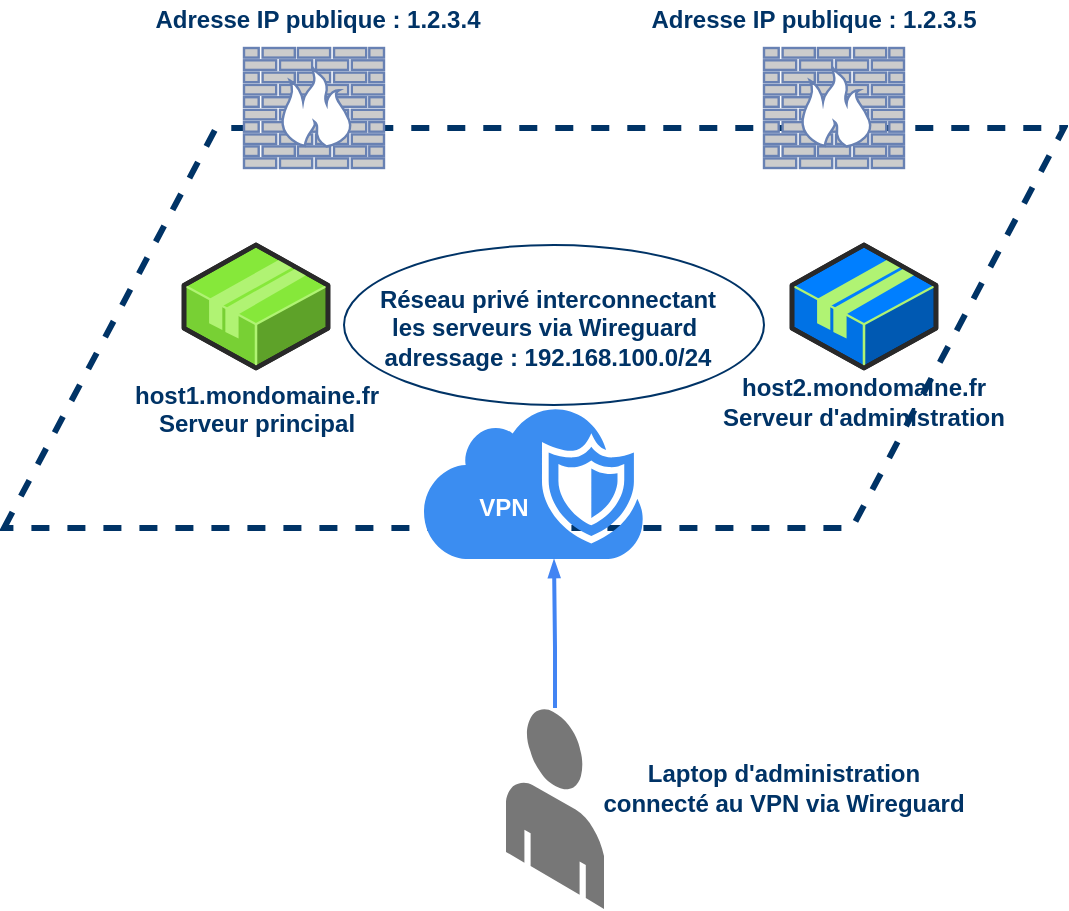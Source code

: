 <mxfile version="13.5.8" type="github">
  <diagram id="lejjNn5GJbrfdVNx11HZ" name="Page-1">
    <mxGraphModel dx="868" dy="463" grid="1" gridSize="10" guides="1" tooltips="1" connect="1" arrows="1" fold="1" page="1" pageScale="1" pageWidth="827" pageHeight="1169" math="0" shadow="0">
      <root>
        <mxCell id="0" />
        <mxCell id="1" parent="0" />
        <mxCell id="E_-bmu4fmeF-Qz2Fk6lD-6" value="" style="shape=parallelogram;perimeter=parallelogramPerimeter;whiteSpace=wrap;html=1;shadow=0;strokeWidth=3;dashed=1;strokeColor=#003366;" parent="1" vertex="1">
          <mxGeometry x="320" y="350" width="530" height="200" as="geometry" />
        </mxCell>
        <mxCell id="E_-bmu4fmeF-Qz2Fk6lD-3" value="&lt;b&gt;&lt;font color=&quot;#003366&quot;&gt;host1.mondomaine.fr&lt;br&gt;Serveur principal&lt;br&gt;&lt;/font&gt;&lt;/b&gt;" style="verticalLabelPosition=bottom;html=1;verticalAlign=top;strokeWidth=1;align=center;outlineConnect=0;dashed=0;outlineConnect=0;shape=mxgraph.aws3d.application2;fillColor=#86E83A;strokeColor=#B0F373;aspect=fixed;" parent="1" vertex="1">
          <mxGeometry x="410" y="408.45" width="72" height="61.55" as="geometry" />
        </mxCell>
        <mxCell id="c0aj5AkgzgIFBKRIhpNa-1" value="" style="verticalLabelPosition=bottom;html=1;verticalAlign=top;strokeWidth=1;align=center;outlineConnect=0;dashed=0;outlineConnect=0;shape=mxgraph.aws3d.application2;strokeColor=#B0F373;aspect=fixed;fillColor=#007FFF;" parent="1" vertex="1">
          <mxGeometry x="714" y="408.45" width="72" height="61.55" as="geometry" />
        </mxCell>
        <mxCell id="c0aj5AkgzgIFBKRIhpNa-4" value="&lt;br&gt;&lt;b&gt;&lt;font color=&quot;#003366&quot;&gt;&lt;b&gt;&lt;font color=&quot;#003366&quot;&gt;host2.mondomaine.fr&lt;br&gt;&lt;/font&gt;&lt;/b&gt;Serveur d&#39;administration&lt;/font&gt;&lt;/b&gt;" style="text;html=1;strokeColor=none;fillColor=none;align=center;verticalAlign=middle;whiteSpace=wrap;rounded=0;shadow=0;dashed=1;" parent="1" vertex="1">
          <mxGeometry x="650" y="470" width="200" height="20" as="geometry" />
        </mxCell>
        <mxCell id="eLec6RA0wIpfiSp1-VCb-2" value="&lt;b&gt;Adresse IP publique : 1.2.3.4&lt;/b&gt;" style="text;html=1;strokeColor=none;fillColor=none;align=center;verticalAlign=middle;whiteSpace=wrap;rounded=0;fontColor=#003366;" parent="1" vertex="1">
          <mxGeometry x="392" y="286" width="170" height="20" as="geometry" />
        </mxCell>
        <mxCell id="eLec6RA0wIpfiSp1-VCb-3" value="&lt;b&gt;Adresse IP publique : 1.2.3.5&lt;/b&gt;" style="text;html=1;strokeColor=none;fillColor=none;align=center;verticalAlign=middle;whiteSpace=wrap;rounded=0;fontColor=#003366;" parent="1" vertex="1">
          <mxGeometry x="610" y="286" width="230" height="20" as="geometry" />
        </mxCell>
        <mxCell id="eLec6RA0wIpfiSp1-VCb-14" value="" style="fontColor=#0066CC;verticalAlign=top;verticalLabelPosition=bottom;labelPosition=center;align=center;html=1;outlineConnect=0;fillColor=#CCCCCC;strokeColor=#6881B3;gradientColor=none;gradientDirection=north;strokeWidth=2;shape=mxgraph.networks.firewall;direction=east;" parent="1" vertex="1">
          <mxGeometry x="440" y="310" width="70" height="60" as="geometry" />
        </mxCell>
        <mxCell id="eLec6RA0wIpfiSp1-VCb-15" value="" style="fontColor=#0066CC;verticalAlign=top;verticalLabelPosition=bottom;labelPosition=center;align=center;html=1;outlineConnect=0;fillColor=#CCCCCC;strokeColor=#6881B3;gradientColor=none;gradientDirection=north;strokeWidth=2;shape=mxgraph.networks.firewall;" parent="1" vertex="1">
          <mxGeometry x="700" y="310" width="70" height="60" as="geometry" />
        </mxCell>
        <mxCell id="eLec6RA0wIpfiSp1-VCb-16" value="" style="html=1;aspect=fixed;strokeColor=none;shadow=0;align=center;verticalAlign=top;fillColor=#3B8DF1;shape=mxgraph.gcp2.cloud_security" parent="1" vertex="1">
          <mxGeometry x="530" y="488.45" width="110" height="77" as="geometry" />
        </mxCell>
        <mxCell id="eLec6RA0wIpfiSp1-VCb-28" value="&lt;font color=&quot;#FFFFFF&quot;&gt;&lt;b&gt;VPN&lt;/b&gt;&lt;/font&gt;" style="text;html=1;strokeColor=none;fillColor=none;align=center;verticalAlign=middle;whiteSpace=wrap;rounded=0;shadow=0;dashed=1;" parent="1" vertex="1">
          <mxGeometry x="470" y="530" width="200" height="20" as="geometry" />
        </mxCell>
        <mxCell id="eLec6RA0wIpfiSp1-VCb-30" value="" style="ellipse;whiteSpace=wrap;html=1;strokeColor=#003366;fontColor=#003366;" parent="1" vertex="1">
          <mxGeometry x="490" y="408.45" width="210" height="80" as="geometry" />
        </mxCell>
        <mxCell id="eLec6RA0wIpfiSp1-VCb-31" value="&lt;font color=&quot;#003366&quot;&gt;&lt;b&gt;Réseau privé interconnectant&lt;br&gt; les serveurs via Wireguard&amp;nbsp; adressage : 192.168.100.0/24&lt;br&gt;&lt;/b&gt;&lt;/font&gt;" style="text;html=1;strokeColor=none;fillColor=none;align=center;verticalAlign=middle;whiteSpace=wrap;rounded=0;shadow=0;dashed=1;" parent="1" vertex="1">
          <mxGeometry x="492" y="440" width="200" height="20" as="geometry" />
        </mxCell>
        <mxCell id="eLec6RA0wIpfiSp1-VCb-32" value="" style="verticalLabelPosition=bottom;html=1;verticalAlign=top;strokeWidth=1;align=center;outlineConnect=0;dashed=0;outlineConnect=0;shape=mxgraph.aws3d.end_user;strokeColor=none;fillColor=#777777;aspect=fixed;fontColor=#003366;" parent="1" vertex="1">
          <mxGeometry x="571" y="640" width="49" height="100.46" as="geometry" />
        </mxCell>
        <mxCell id="eLec6RA0wIpfiSp1-VCb-33" value="" style="edgeStyle=orthogonalEdgeStyle;fontSize=12;html=1;endArrow=blockThin;endFill=1;rounded=0;strokeWidth=2;endSize=4;startSize=4;dashed=0;strokeColor=#4284F3;entryX=0.591;entryY=1.007;entryDx=0;entryDy=0;entryPerimeter=0;" parent="1" source="eLec6RA0wIpfiSp1-VCb-32" target="eLec6RA0wIpfiSp1-VCb-16" edge="1">
          <mxGeometry width="100" relative="1" as="geometry">
            <mxPoint x="370" y="520" as="sourcePoint" />
            <mxPoint x="470" y="520" as="targetPoint" />
            <Array as="points">
              <mxPoint x="595" y="610" />
              <mxPoint x="595" y="610" />
            </Array>
          </mxGeometry>
        </mxCell>
        <mxCell id="eLec6RA0wIpfiSp1-VCb-35" value="&lt;b&gt;&lt;font color=&quot;#003366&quot;&gt;Laptop d&#39;administration&lt;br&gt;connecté au VPN via Wireguard&lt;br&gt;&lt;/font&gt;&lt;/b&gt;" style="text;html=1;strokeColor=none;fillColor=none;align=center;verticalAlign=middle;whiteSpace=wrap;rounded=0;shadow=0;dashed=1;" parent="1" vertex="1">
          <mxGeometry x="610" y="670" width="200" height="20" as="geometry" />
        </mxCell>
      </root>
    </mxGraphModel>
  </diagram>
</mxfile>
